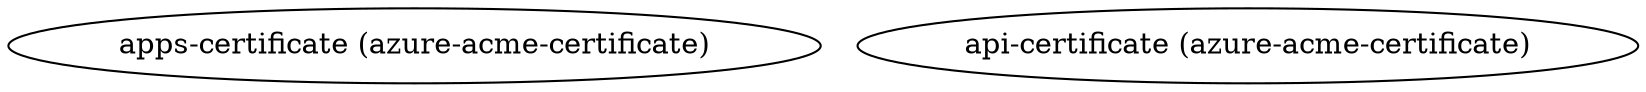 digraph {
    rankdir="BT"
    "apps-certificate (azure-acme-certificate)"
"api-certificate (azure-acme-certificate)"
  }